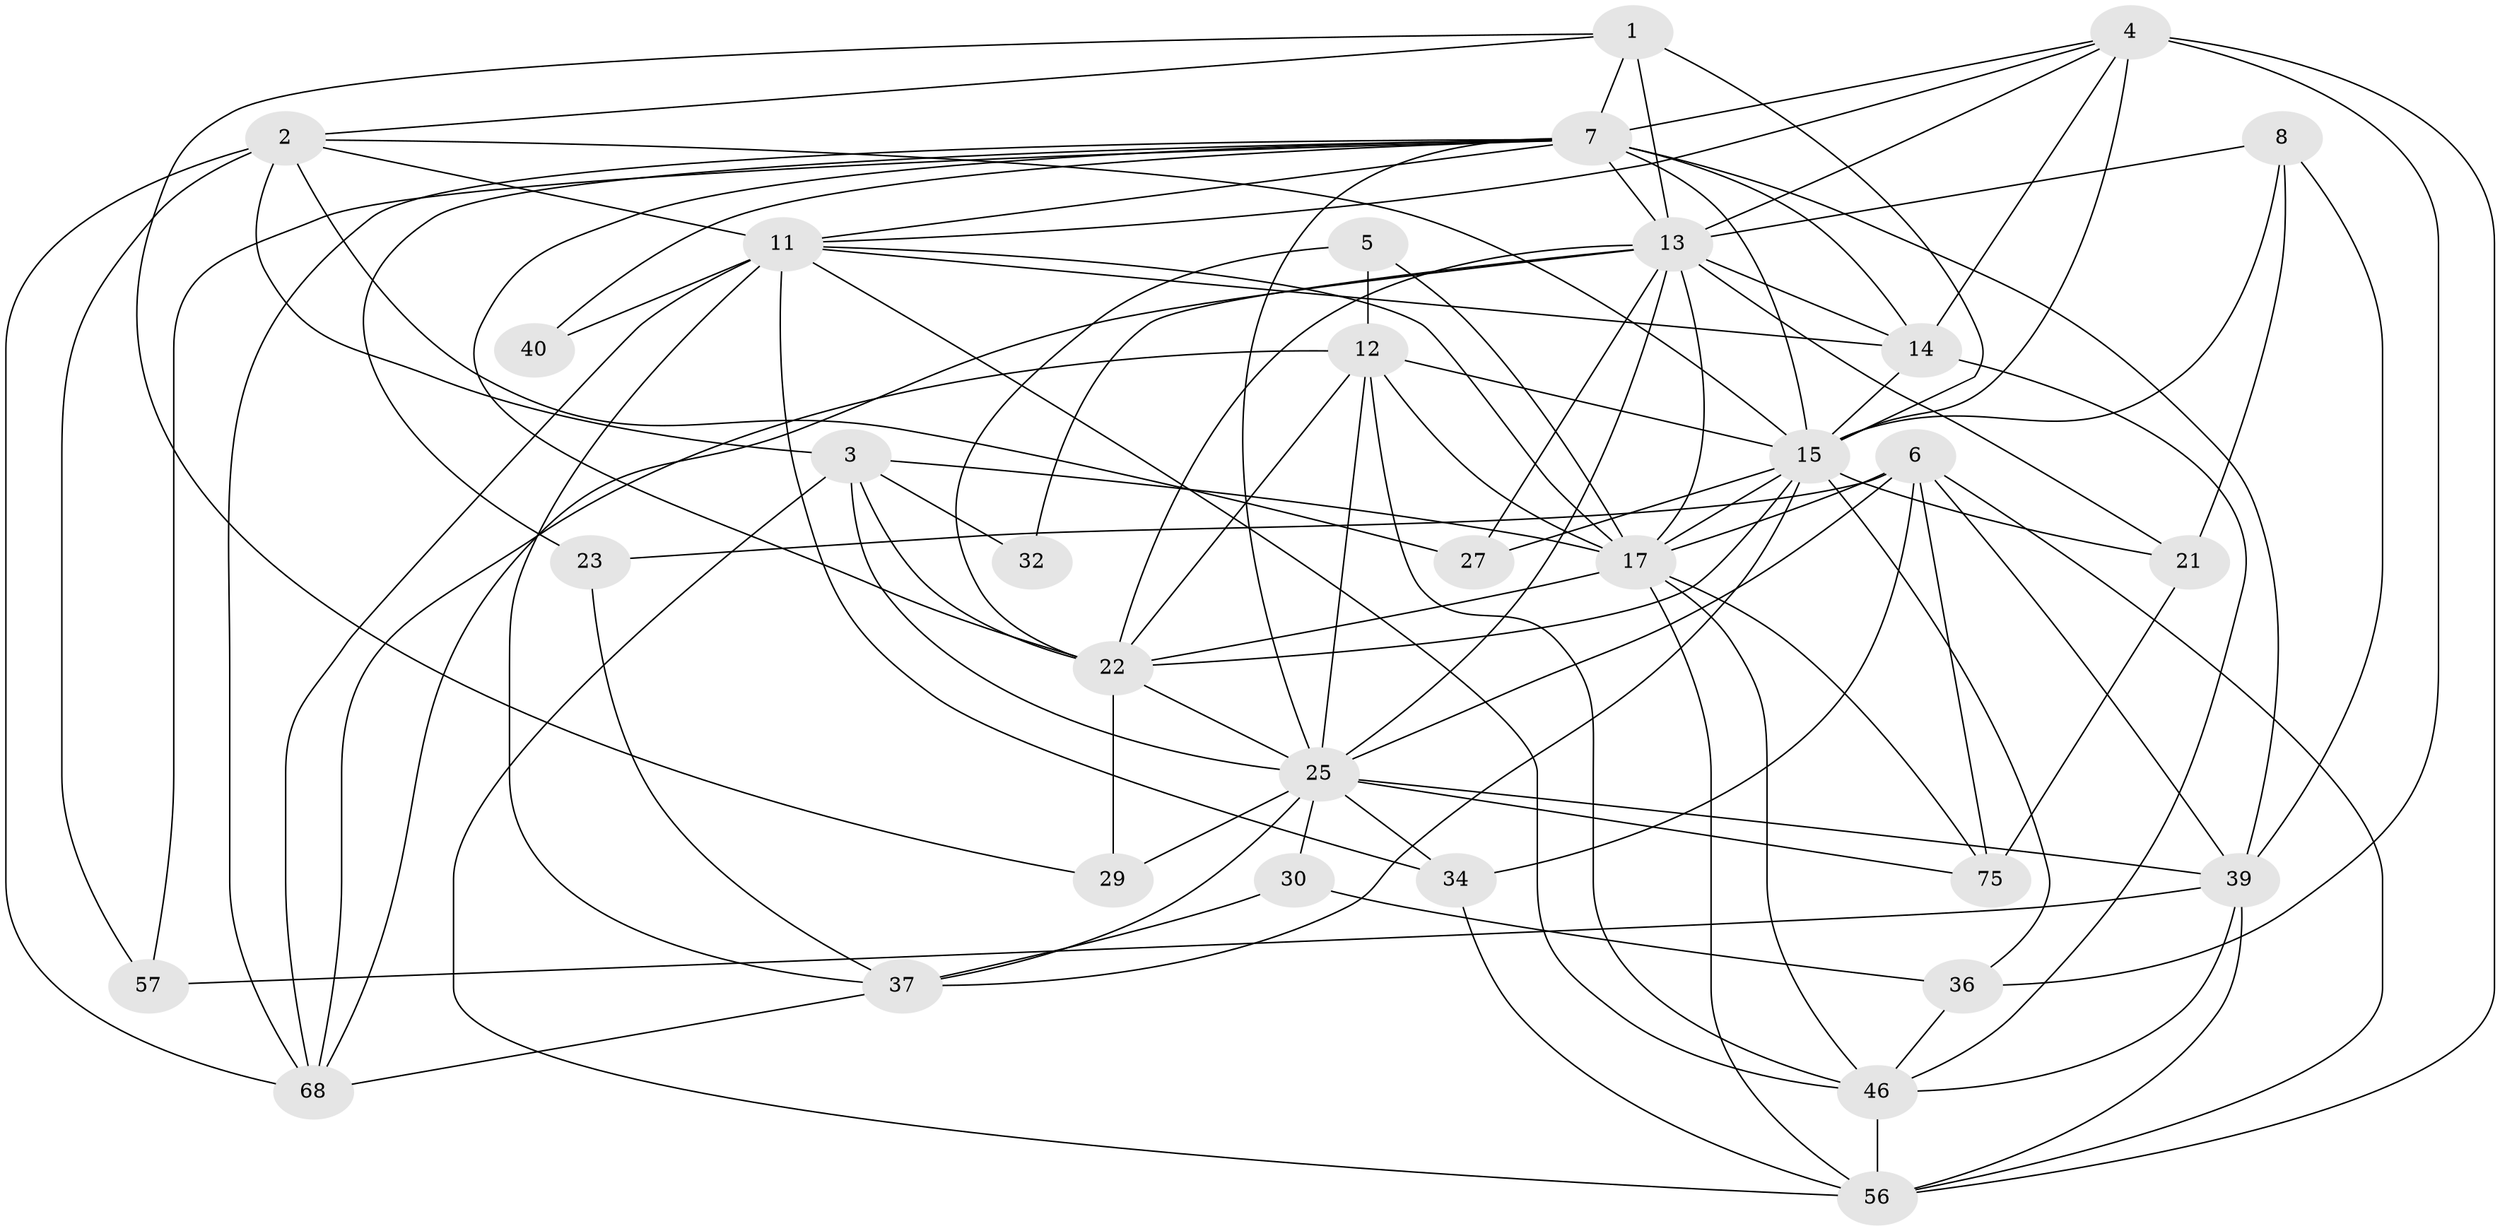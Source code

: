 // original degree distribution, {3: 0.2839506172839506, 4: 0.25925925925925924, 5: 0.14814814814814814, 6: 0.08641975308641975, 2: 0.14814814814814814, 8: 0.037037037037037035, 7: 0.037037037037037035}
// Generated by graph-tools (version 1.1) at 2025/18/03/04/25 18:18:34]
// undirected, 32 vertices, 100 edges
graph export_dot {
graph [start="1"]
  node [color=gray90,style=filled];
  1 [super="+55+19"];
  2 [super="+51"];
  3 [super="+9+48"];
  4 [super="+41"];
  5;
  6 [super="+16+20"];
  7 [super="+49+10+24+43"];
  8 [super="+35"];
  11 [super="+47+45"];
  12 [super="+59"];
  13 [super="+28+38+67"];
  14 [super="+65+18"];
  15 [super="+54+73"];
  17 [super="+50+44+77"];
  21;
  22 [super="+42+71"];
  23 [super="+63"];
  25 [super="+31+26+33"];
  27;
  29;
  30 [super="+66"];
  32;
  34;
  36;
  37;
  39 [super="+72"];
  40;
  46 [super="+76"];
  56 [super="+69"];
  57;
  68 [super="+74"];
  75 [super="+78"];
  1 -- 7;
  1 -- 2;
  1 -- 13 [weight=2];
  1 -- 29;
  1 -- 15;
  2 -- 68;
  2 -- 15;
  2 -- 3;
  2 -- 11;
  2 -- 57;
  2 -- 27;
  3 -- 32;
  3 -- 17;
  3 -- 56;
  3 -- 22;
  3 -- 25;
  4 -- 14;
  4 -- 36;
  4 -- 7;
  4 -- 56;
  4 -- 11;
  4 -- 13;
  4 -- 15 [weight=2];
  5 -- 22;
  5 -- 17;
  5 -- 12;
  6 -- 23;
  6 -- 56;
  6 -- 25;
  6 -- 17;
  6 -- 34;
  6 -- 39;
  6 -- 75;
  7 -- 68;
  7 -- 57;
  7 -- 22;
  7 -- 40;
  7 -- 11;
  7 -- 13 [weight=3];
  7 -- 15;
  7 -- 39;
  7 -- 25;
  7 -- 23;
  7 -- 14;
  8 -- 21;
  8 -- 39;
  8 -- 13;
  8 -- 15;
  11 -- 40;
  11 -- 34 [weight=2];
  11 -- 37;
  11 -- 68;
  11 -- 14;
  11 -- 17;
  11 -- 46;
  12 -- 25;
  12 -- 46;
  12 -- 17;
  12 -- 68;
  12 -- 22;
  12 -- 15 [weight=2];
  13 -- 14;
  13 -- 22 [weight=2];
  13 -- 17 [weight=2];
  13 -- 32;
  13 -- 68;
  13 -- 21;
  13 -- 27;
  13 -- 25;
  14 -- 46;
  14 -- 15 [weight=2];
  15 -- 27 [weight=2];
  15 -- 36;
  15 -- 21;
  15 -- 22 [weight=3];
  15 -- 37;
  15 -- 17;
  17 -- 56;
  17 -- 75;
  17 -- 22;
  17 -- 46;
  21 -- 75 [weight=2];
  22 -- 29;
  22 -- 25;
  23 -- 37;
  25 -- 29;
  25 -- 39;
  25 -- 30;
  25 -- 34;
  25 -- 37;
  25 -- 75;
  30 -- 36;
  30 -- 37;
  34 -- 56;
  36 -- 46;
  37 -- 68;
  39 -- 57;
  39 -- 56;
  39 -- 46;
  46 -- 56;
}
